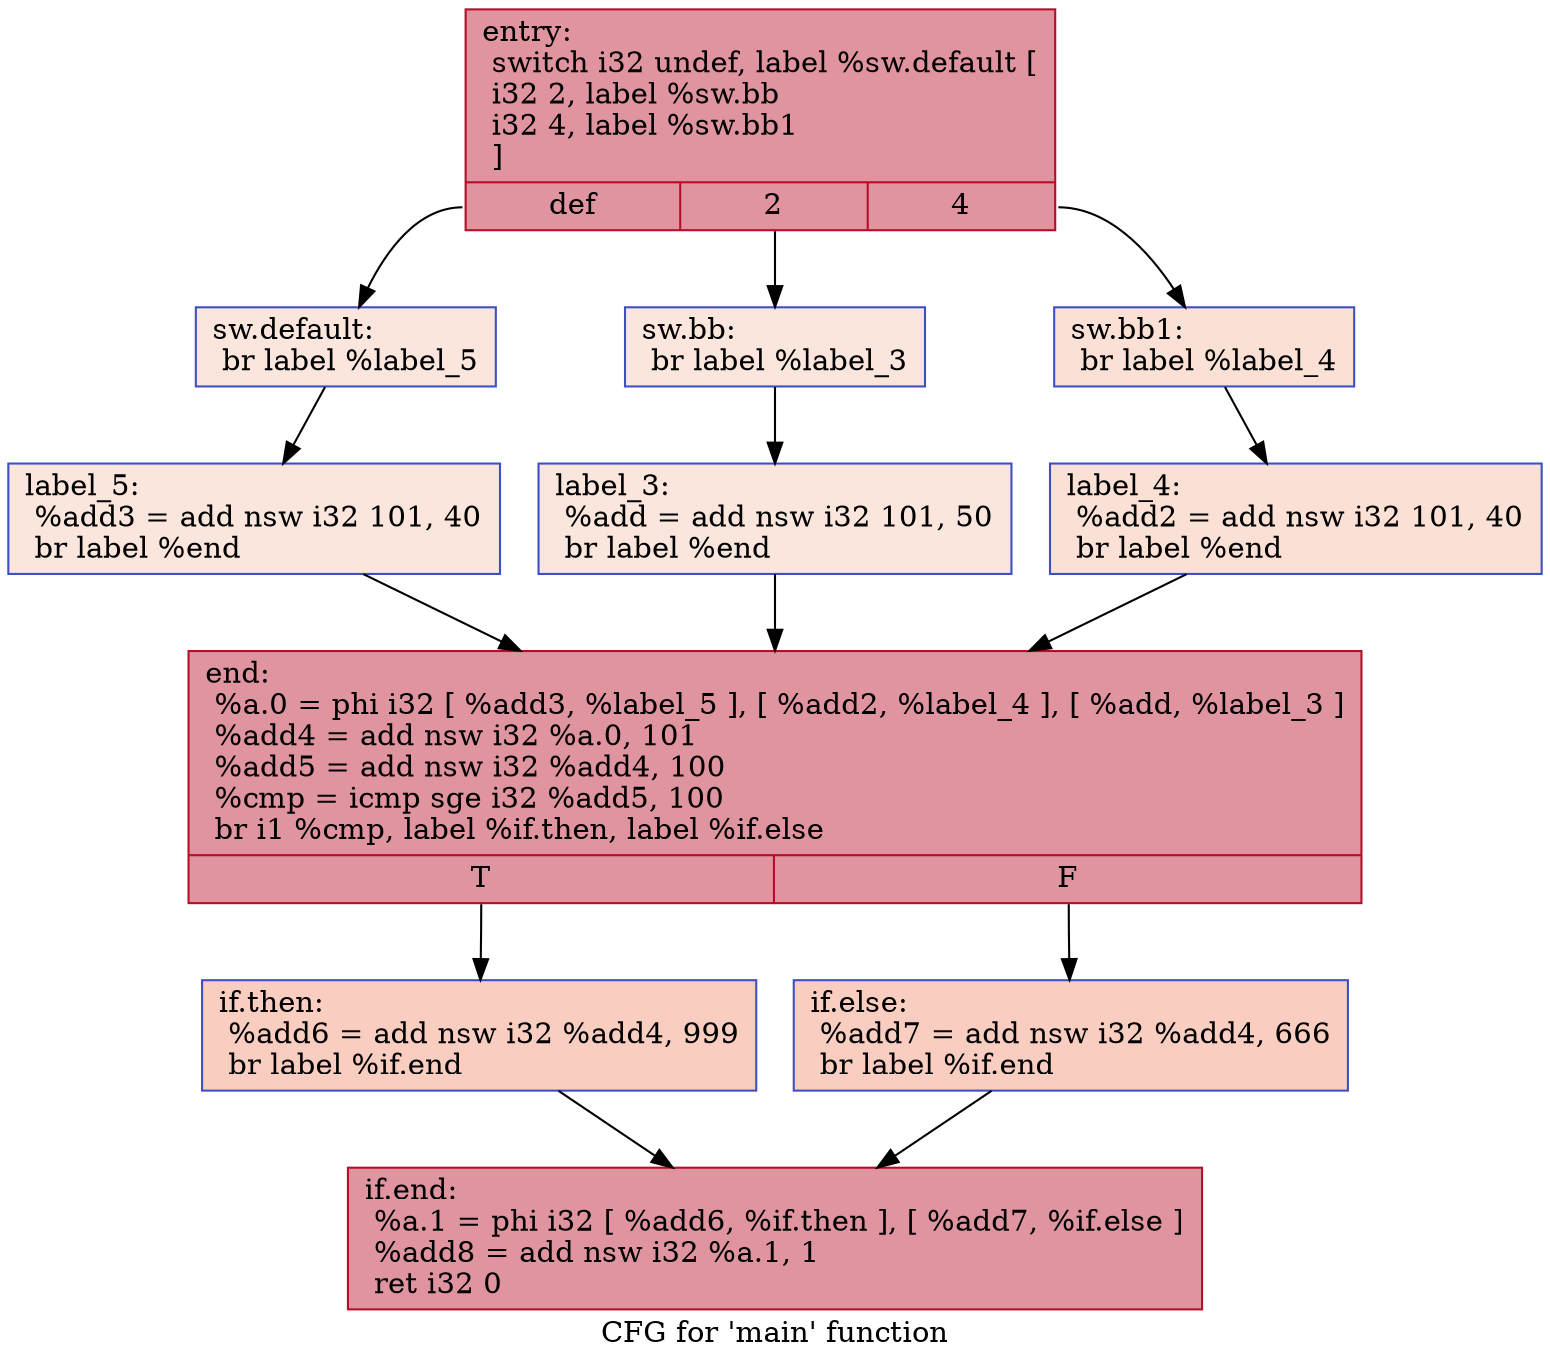 digraph "CFG for 'main' function" {
	label="CFG for 'main' function";

	Node0x55ea3632d850 [shape=record,color="#b70d28ff", style=filled, fillcolor="#b70d2870",label="{entry:\l  switch i32 undef, label %sw.default [\l    i32 2, label %sw.bb\l    i32 4, label %sw.bb1\l  ]\l|{<s0>def|<s1>2|<s2>4}}"];
	Node0x55ea3632d850:s0 -> Node0x55ea3632ddb0;
	Node0x55ea3632d850:s1 -> Node0x55ea3632de30;
	Node0x55ea3632d850:s2 -> Node0x55ea3632ded0;
	Node0x55ea3632de30 [shape=record,color="#3d50c3ff", style=filled, fillcolor="#f3c7b170",label="{sw.bb:                                            \l  br label %label_3\l}"];
	Node0x55ea3632de30 -> Node0x55ea3632e060;
	Node0x55ea3632ded0 [shape=record,color="#3d50c3ff", style=filled, fillcolor="#f7bca170",label="{sw.bb1:                                           \l  br label %label_4\l}"];
	Node0x55ea3632ded0 -> Node0x55ea3632e140;
	Node0x55ea3632ddb0 [shape=record,color="#3d50c3ff", style=filled, fillcolor="#f3c7b170",label="{sw.default:                                       \l  br label %label_5\l}"];
	Node0x55ea3632ddb0 -> Node0x55ea3632e220;
	Node0x55ea3632e060 [shape=record,color="#3d50c3ff", style=filled, fillcolor="#f3c7b170",label="{label_3:                                          \l  %add = add nsw i32 101, 50\l  br label %end\l}"];
	Node0x55ea3632e060 -> Node0x55ea3632e410;
	Node0x55ea3632e140 [shape=record,color="#3d50c3ff", style=filled, fillcolor="#f7bca170",label="{label_4:                                          \l  %add2 = add nsw i32 101, 40\l  br label %end\l}"];
	Node0x55ea3632e140 -> Node0x55ea3632e410;
	Node0x55ea3632e220 [shape=record,color="#3d50c3ff", style=filled, fillcolor="#f3c7b170",label="{label_5:                                          \l  %add3 = add nsw i32 101, 40\l  br label %end\l}"];
	Node0x55ea3632e220 -> Node0x55ea3632e410;
	Node0x55ea3632e410 [shape=record,color="#b70d28ff", style=filled, fillcolor="#b70d2870",label="{end:                                              \l  %a.0 = phi i32 [ %add3, %label_5 ], [ %add2, %label_4 ], [ %add, %label_3 ]\l  %add4 = add nsw i32 %a.0, 101\l  %add5 = add nsw i32 %add4, 100\l  %cmp = icmp sge i32 %add5, 100\l  br i1 %cmp, label %if.then, label %if.else\l|{<s0>T|<s1>F}}"];
	Node0x55ea3632e410:s0 -> Node0x55ea3632ec30;
	Node0x55ea3632e410:s1 -> Node0x55ea3632eca0;
	Node0x55ea3632ec30 [shape=record,color="#3d50c3ff", style=filled, fillcolor="#f2907270",label="{if.then:                                          \l  %add6 = add nsw i32 %add4, 999\l  br label %if.end\l}"];
	Node0x55ea3632ec30 -> Node0x55ea3632eea0;
	Node0x55ea3632eca0 [shape=record,color="#3d50c3ff", style=filled, fillcolor="#f2907270",label="{if.else:                                          \l  %add7 = add nsw i32 %add4, 666\l  br label %if.end\l}"];
	Node0x55ea3632eca0 -> Node0x55ea3632eea0;
	Node0x55ea3632eea0 [shape=record,color="#b70d28ff", style=filled, fillcolor="#b70d2870",label="{if.end:                                           \l  %a.1 = phi i32 [ %add6, %if.then ], [ %add7, %if.else ]\l  %add8 = add nsw i32 %a.1, 1\l  ret i32 0\l}"];
}

